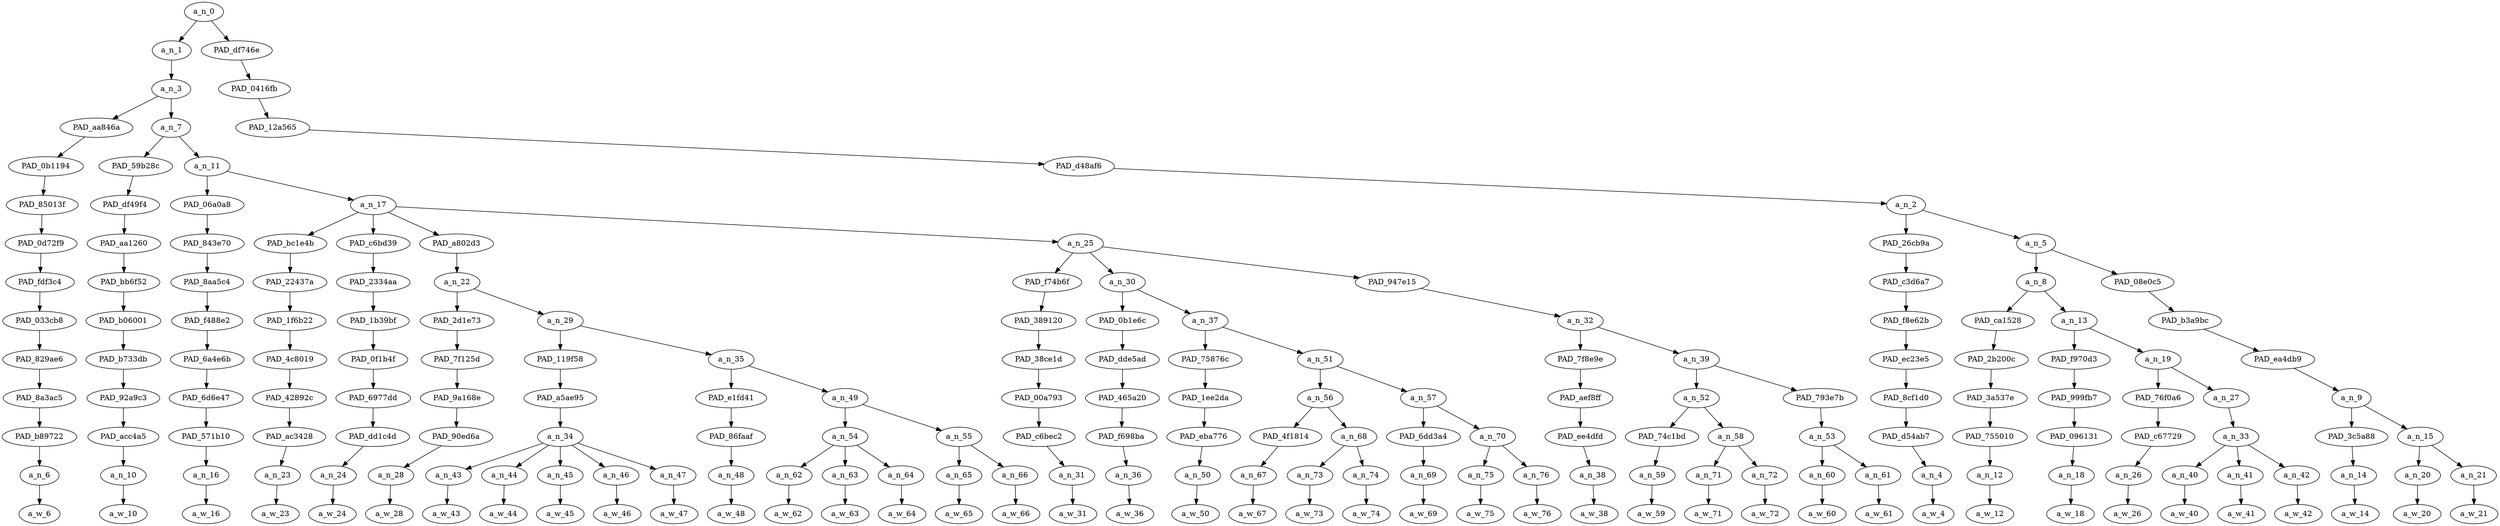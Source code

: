 strict digraph "" {
	a_n_0	[div_dir=-1,
		index=0,
		level=13,
		pos="18.411295572916668,13!",
		text_span="[0, 1, 2, 3, 4, 5, 6, 7, 8, 9, 10, 11, 12, 13, 14, 15, 16, 17, 18, 19, 20, 21, 22, 23, 24, 25, 26, 27, 28, 29, 30, 31, 32, 33, 34, \
35, 36, 37, 38, 39, 40, 41]",
		value=0.99999998];
	a_n_1	[div_dir=-1,
		index=0,
		level=12,
		pos="2.3850911458333335,12!",
		text_span="[0, 1, 2, 3, 4, 5, 6, 7, 8, 9, 10, 11, 12, 13, 14, 15, 16, 17, 18, 19, 20, 21, 22, 23, 24, 25, 26, 27, 28, 29, 30, 31]",
		value=0.77982036];
	a_n_0 -> a_n_1;
	PAD_df746e	[div_dir=-1,
		index=1,
		level=12,
		pos="34.4375,12!",
		text_span="[32, 33, 34, 35, 36, 37, 38, 39, 40, 41]",
		value=0.22005512];
	a_n_0 -> PAD_df746e;
	a_n_3	[div_dir=-1,
		index=0,
		level=11,
		pos="2.3850911458333335,11!",
		text_span="[0, 1, 2, 3, 4, 5, 6, 7, 8, 9, 10, 11, 12, 13, 14, 15, 16, 17, 18, 19, 20, 21, 22, 23, 24, 25, 26, 27, 28, 29, 30, 31]",
		value=0.77969618];
	a_n_1 -> a_n_3;
	PAD_aa846a	[div_dir=-1,
		index=0,
		level=10,
		pos="0.0,10!",
		text_span="[0]",
		value=0.03374643];
	a_n_3 -> PAD_aa846a;
	a_n_7	[div_dir=-1,
		index=1,
		level=10,
		pos="4.770182291666667,10!",
		text_span="[1, 2, 3, 4, 5, 6, 7, 8, 9, 10, 11, 12, 13, 14, 15, 16, 17, 18, 19, 20, 21, 22, 23, 24, 25, 26, 27, 28, 29, 30, 31]",
		value=0.74582557];
	a_n_3 -> a_n_7;
	PAD_0b1194	[div_dir=-1,
		index=0,
		level=9,
		pos="0.0,9!",
		text_span="[0]",
		value=0.03374643];
	PAD_aa846a -> PAD_0b1194;
	PAD_85013f	[div_dir=-1,
		index=0,
		level=8,
		pos="0.0,8!",
		text_span="[0]",
		value=0.03374643];
	PAD_0b1194 -> PAD_85013f;
	PAD_0d72f9	[div_dir=-1,
		index=0,
		level=7,
		pos="0.0,7!",
		text_span="[0]",
		value=0.03374643];
	PAD_85013f -> PAD_0d72f9;
	PAD_fdf3c4	[div_dir=-1,
		index=0,
		level=6,
		pos="0.0,6!",
		text_span="[0]",
		value=0.03374643];
	PAD_0d72f9 -> PAD_fdf3c4;
	PAD_033cb8	[div_dir=-1,
		index=0,
		level=5,
		pos="0.0,5!",
		text_span="[0]",
		value=0.03374643];
	PAD_fdf3c4 -> PAD_033cb8;
	PAD_829ae6	[div_dir=-1,
		index=0,
		level=4,
		pos="0.0,4!",
		text_span="[0]",
		value=0.03374643];
	PAD_033cb8 -> PAD_829ae6;
	PAD_8a3ac5	[div_dir=-1,
		index=0,
		level=3,
		pos="0.0,3!",
		text_span="[0]",
		value=0.03374643];
	PAD_829ae6 -> PAD_8a3ac5;
	PAD_b89722	[div_dir=-1,
		index=0,
		level=2,
		pos="0.0,2!",
		text_span="[0]",
		value=0.03374643];
	PAD_8a3ac5 -> PAD_b89722;
	a_n_6	[div_dir=-1,
		index=0,
		level=1,
		pos="0.0,1!",
		text_span="[0]",
		value=0.03374643];
	PAD_b89722 -> a_n_6;
	a_w_6	[div_dir=0,
		index=0,
		level=0,
		pos="0,0!",
		text_span="[0]",
		value=imagine];
	a_n_6 -> a_w_6;
	PAD_59b28c	[div_dir=-1,
		index=1,
		level=9,
		pos="1.0,9!",
		text_span="[1]",
		value=0.01897560];
	a_n_7 -> PAD_59b28c;
	a_n_11	[div_dir=-1,
		index=2,
		level=9,
		pos="8.540364583333334,9!",
		text_span="[2, 3, 4, 5, 6, 7, 8, 9, 10, 11, 12, 13, 14, 15, 16, 17, 18, 19, 20, 21, 22, 23, 24, 25, 26, 27, 28, 29, 30, 31]",
		value=0.72677261];
	a_n_7 -> a_n_11;
	PAD_df49f4	[div_dir=-1,
		index=1,
		level=8,
		pos="1.0,8!",
		text_span="[1]",
		value=0.01897560];
	PAD_59b28c -> PAD_df49f4;
	PAD_aa1260	[div_dir=-1,
		index=1,
		level=7,
		pos="1.0,7!",
		text_span="[1]",
		value=0.01897560];
	PAD_df49f4 -> PAD_aa1260;
	PAD_bb6f52	[div_dir=-1,
		index=1,
		level=6,
		pos="1.0,6!",
		text_span="[1]",
		value=0.01897560];
	PAD_aa1260 -> PAD_bb6f52;
	PAD_b06001	[div_dir=-1,
		index=1,
		level=5,
		pos="1.0,5!",
		text_span="[1]",
		value=0.01897560];
	PAD_bb6f52 -> PAD_b06001;
	PAD_b733db	[div_dir=-1,
		index=1,
		level=4,
		pos="1.0,4!",
		text_span="[1]",
		value=0.01897560];
	PAD_b06001 -> PAD_b733db;
	PAD_92a9c3	[div_dir=-1,
		index=1,
		level=3,
		pos="1.0,3!",
		text_span="[1]",
		value=0.01897560];
	PAD_b733db -> PAD_92a9c3;
	PAD_acc4a5	[div_dir=-1,
		index=1,
		level=2,
		pos="1.0,2!",
		text_span="[1]",
		value=0.01897560];
	PAD_92a9c3 -> PAD_acc4a5;
	a_n_10	[div_dir=-1,
		index=1,
		level=1,
		pos="1.0,1!",
		text_span="[1]",
		value=0.01897560];
	PAD_acc4a5 -> a_n_10;
	a_w_10	[div_dir=0,
		index=1,
		level=0,
		pos="1,0!",
		text_span="[1]",
		value=if];
	a_n_10 -> a_w_10;
	PAD_06a0a8	[div_dir=-1,
		index=2,
		level=8,
		pos="2.0,8!",
		text_span="[2]",
		value=0.01590196];
	a_n_11 -> PAD_06a0a8;
	a_n_17	[div_dir=-1,
		index=3,
		level=8,
		pos="15.080729166666668,8!",
		text_span="[3, 4, 5, 6, 7, 8, 9, 10, 11, 12, 13, 14, 15, 16, 17, 18, 19, 20, 21, 22, 23, 24, 25, 26, 27, 28, 29, 30, 31]",
		value=0.71080517];
	a_n_11 -> a_n_17;
	PAD_843e70	[div_dir=-1,
		index=2,
		level=7,
		pos="2.0,7!",
		text_span="[2]",
		value=0.01590196];
	PAD_06a0a8 -> PAD_843e70;
	PAD_8aa5c4	[div_dir=-1,
		index=2,
		level=6,
		pos="2.0,6!",
		text_span="[2]",
		value=0.01590196];
	PAD_843e70 -> PAD_8aa5c4;
	PAD_f488e2	[div_dir=-1,
		index=2,
		level=5,
		pos="2.0,5!",
		text_span="[2]",
		value=0.01590196];
	PAD_8aa5c4 -> PAD_f488e2;
	PAD_6a4e6b	[div_dir=-1,
		index=2,
		level=4,
		pos="2.0,4!",
		text_span="[2]",
		value=0.01590196];
	PAD_f488e2 -> PAD_6a4e6b;
	PAD_6d6e47	[div_dir=-1,
		index=2,
		level=3,
		pos="2.0,3!",
		text_span="[2]",
		value=0.01590196];
	PAD_6a4e6b -> PAD_6d6e47;
	PAD_571b10	[div_dir=-1,
		index=2,
		level=2,
		pos="2.0,2!",
		text_span="[2]",
		value=0.01590196];
	PAD_6d6e47 -> PAD_571b10;
	a_n_16	[div_dir=-1,
		index=2,
		level=1,
		pos="2.0,1!",
		text_span="[2]",
		value=0.01590196];
	PAD_571b10 -> a_n_16;
	a_w_16	[div_dir=0,
		index=2,
		level=0,
		pos="2,0!",
		text_span="[2]",
		value=someone];
	a_n_16 -> a_w_16;
	PAD_bc1e4b	[div_dir=1,
		index=4,
		level=7,
		pos="15.0,7!",
		text_span="[15]",
		value=0.01329777];
	a_n_17 -> PAD_bc1e4b;
	PAD_c6bd39	[div_dir=-1,
		index=5,
		level=7,
		pos="16.0,7!",
		text_span="[16]",
		value=0.02124568];
	a_n_17 -> PAD_c6bd39;
	PAD_a802d3	[div_dir=1,
		index=3,
		level=7,
		pos="5.65625,7!",
		text_span="[3, 4, 5, 6, 7, 8, 9, 10, 11, 12, 13, 14]",
		value=0.31808827];
	a_n_17 -> PAD_a802d3;
	a_n_25	[div_dir=-1,
		index=6,
		level=7,
		pos="23.666666666666668,7!",
		text_span="[17, 18, 19, 20, 21, 22, 23, 24, 25, 26, 27, 28, 29, 30, 31]",
		value=0.35811032];
	a_n_17 -> a_n_25;
	PAD_22437a	[div_dir=1,
		index=4,
		level=6,
		pos="15.0,6!",
		text_span="[15]",
		value=0.01329777];
	PAD_bc1e4b -> PAD_22437a;
	PAD_1f6b22	[div_dir=1,
		index=5,
		level=5,
		pos="15.0,5!",
		text_span="[15]",
		value=0.01329777];
	PAD_22437a -> PAD_1f6b22;
	PAD_4c8019	[div_dir=1,
		index=6,
		level=4,
		pos="15.0,4!",
		text_span="[15]",
		value=0.01329777];
	PAD_1f6b22 -> PAD_4c8019;
	PAD_42892c	[div_dir=1,
		index=7,
		level=3,
		pos="15.0,3!",
		text_span="[15]",
		value=0.01329777];
	PAD_4c8019 -> PAD_42892c;
	PAD_ac3428	[div_dir=1,
		index=8,
		level=2,
		pos="15.0,2!",
		text_span="[15]",
		value=0.01329777];
	PAD_42892c -> PAD_ac3428;
	a_n_23	[div_dir=1,
		index=15,
		level=1,
		pos="15.0,1!",
		text_span="[15]",
		value=0.01329777];
	PAD_ac3428 -> a_n_23;
	a_w_23	[div_dir=0,
		index=15,
		level=0,
		pos="15,0!",
		text_span="[15]",
		value=and];
	a_n_23 -> a_w_23;
	PAD_2334aa	[div_dir=-1,
		index=5,
		level=6,
		pos="16.0,6!",
		text_span="[16]",
		value=0.02124568];
	PAD_c6bd39 -> PAD_2334aa;
	PAD_1b39bf	[div_dir=-1,
		index=6,
		level=5,
		pos="16.0,5!",
		text_span="[16]",
		value=0.02124568];
	PAD_2334aa -> PAD_1b39bf;
	PAD_0f1b4f	[div_dir=-1,
		index=7,
		level=4,
		pos="16.0,4!",
		text_span="[16]",
		value=0.02124568];
	PAD_1b39bf -> PAD_0f1b4f;
	PAD_6977dd	[div_dir=-1,
		index=8,
		level=3,
		pos="16.0,3!",
		text_span="[16]",
		value=0.02124568];
	PAD_0f1b4f -> PAD_6977dd;
	PAD_dd1c4d	[div_dir=-1,
		index=9,
		level=2,
		pos="16.0,2!",
		text_span="[16]",
		value=0.02124568];
	PAD_6977dd -> PAD_dd1c4d;
	a_n_24	[div_dir=-1,
		index=16,
		level=1,
		pos="16.0,1!",
		text_span="[16]",
		value=0.02124568];
	PAD_dd1c4d -> a_n_24;
	a_w_24	[div_dir=0,
		index=16,
		level=0,
		pos="16,0!",
		text_span="[16]",
		value=casually];
	a_n_24 -> a_w_24;
	a_n_22	[div_dir=1,
		index=3,
		level=6,
		pos="5.65625,6!",
		text_span="[3, 4, 5, 6, 7, 8, 9, 10, 11, 12, 13, 14]",
		value=0.31808827];
	PAD_a802d3 -> a_n_22;
	PAD_2d1e73	[div_dir=1,
		index=3,
		level=5,
		pos="3.0,5!",
		text_span="[3]",
		value=0.01978282];
	a_n_22 -> PAD_2d1e73;
	a_n_29	[div_dir=-1,
		index=4,
		level=5,
		pos="8.3125,5!",
		text_span="[4, 5, 6, 7, 8, 9, 10, 11, 12, 13, 14]",
		value=0.29830143];
	a_n_22 -> a_n_29;
	PAD_7f125d	[div_dir=1,
		index=3,
		level=4,
		pos="3.0,4!",
		text_span="[3]",
		value=0.01978282];
	PAD_2d1e73 -> PAD_7f125d;
	PAD_9a168e	[div_dir=1,
		index=3,
		level=3,
		pos="3.0,3!",
		text_span="[3]",
		value=0.01978282];
	PAD_7f125d -> PAD_9a168e;
	PAD_90ed6a	[div_dir=1,
		index=3,
		level=2,
		pos="3.0,2!",
		text_span="[3]",
		value=0.01978282];
	PAD_9a168e -> PAD_90ed6a;
	a_n_28	[div_dir=1,
		index=3,
		level=1,
		pos="3.0,1!",
		text_span="[3]",
		value=0.01978282];
	PAD_90ed6a -> a_n_28;
	a_w_28	[div_dir=0,
		index=3,
		level=0,
		pos="3,0!",
		text_span="[3]",
		value=wrote];
	a_n_28 -> a_w_28;
	PAD_119f58	[div_dir=-1,
		index=4,
		level=4,
		pos="6.0,4!",
		text_span="[4, 5, 6, 7, 8]",
		value=0.12329996];
	a_n_29 -> PAD_119f58;
	a_n_35	[div_dir=1,
		index=5,
		level=4,
		pos="10.625,4!",
		text_span="[9, 10, 11, 12, 13, 14]",
		value=0.17499671];
	a_n_29 -> a_n_35;
	PAD_a5ae95	[div_dir=-1,
		index=4,
		level=3,
		pos="6.0,3!",
		text_span="[4, 5, 6, 7, 8]",
		value=0.12329996];
	PAD_119f58 -> PAD_a5ae95;
	a_n_34	[div_dir=-1,
		index=4,
		level=2,
		pos="6.0,2!",
		text_span="[4, 5, 6, 7, 8]",
		value=0.12329996];
	PAD_a5ae95 -> a_n_34;
	a_n_43	[div_dir=-1,
		index=4,
		level=1,
		pos="4.0,1!",
		text_span="[4]",
		value=0.01495189];
	a_n_34 -> a_n_43;
	a_n_44	[div_dir=1,
		index=5,
		level=1,
		pos="5.0,1!",
		text_span="[5]",
		value=0.02020325];
	a_n_34 -> a_n_44;
	a_n_45	[div_dir=1,
		index=6,
		level=1,
		pos="6.0,1!",
		text_span="[6]",
		value=0.02160742];
	a_n_34 -> a_n_45;
	a_n_46	[div_dir=1,
		index=7,
		level=1,
		pos="7.0,1!",
		text_span="[7]",
		value=0.04300439];
	a_n_34 -> a_n_46;
	a_n_47	[div_dir=-1,
		index=8,
		level=1,
		pos="8.0,1!",
		text_span="[8]",
		value=0.02347395];
	a_n_34 -> a_n_47;
	a_w_43	[div_dir=0,
		index=4,
		level=0,
		pos="4,0!",
		text_span="[4]",
		value=a];
	a_n_43 -> a_w_43;
	a_w_44	[div_dir=0,
		index=5,
		level=0,
		pos="5,0!",
		text_span="[5]",
		value="<number>"];
	a_n_44 -> a_w_44;
	a_w_45	[div_dir=0,
		index=6,
		level=0,
		pos="6,0!",
		text_span="[6]",
		value=page];
	a_n_45 -> a_w_45;
	a_w_46	[div_dir=0,
		index=7,
		level=0,
		pos="7,0!",
		text_span="[7]",
		value=racial];
	a_n_46 -> a_w_46;
	a_w_47	[div_dir=0,
		index=8,
		level=0,
		pos="8,0!",
		text_span="[8]",
		value=history];
	a_n_47 -> a_w_47;
	PAD_e1fd41	[div_dir=1,
		index=5,
		level=3,
		pos="9.0,3!",
		text_span="[9]",
		value=0.01698589];
	a_n_35 -> PAD_e1fd41;
	a_n_49	[div_dir=1,
		index=6,
		level=3,
		pos="12.25,3!",
		text_span="[10, 11, 12, 13, 14]",
		value=0.15796576];
	a_n_35 -> a_n_49;
	PAD_86faaf	[div_dir=1,
		index=5,
		level=2,
		pos="9.0,2!",
		text_span="[9]",
		value=0.01698589];
	PAD_e1fd41 -> PAD_86faaf;
	a_n_48	[div_dir=1,
		index=9,
		level=1,
		pos="9.0,1!",
		text_span="[9]",
		value=0.01698589];
	PAD_86faaf -> a_n_48;
	a_w_48	[div_dir=0,
		index=9,
		level=0,
		pos="9,0!",
		text_span="[9]",
		value=of];
	a_n_48 -> a_w_48;
	a_n_54	[div_dir=1,
		index=6,
		level=2,
		pos="11.0,2!",
		text_span="[10, 11, 12]",
		value=0.12143718];
	a_n_49 -> a_n_54;
	a_n_55	[div_dir=1,
		index=7,
		level=2,
		pos="13.5,2!",
		text_span="[13, 14]",
		value=0.03648087];
	a_n_49 -> a_n_55;
	a_n_62	[div_dir=-1,
		index=10,
		level=1,
		pos="10.0,1!",
		text_span="[10]",
		value=0.05919854];
	a_n_54 -> a_n_62;
	a_n_63	[div_dir=1,
		index=11,
		level=1,
		pos="11.0,1!",
		text_span="[11]",
		value=0.03162321];
	a_n_54 -> a_n_63;
	a_n_64	[div_dir=1,
		index=12,
		level=1,
		pos="12.0,1!",
		text_span="[12]",
		value=0.03058473];
	a_n_54 -> a_n_64;
	a_w_62	[div_dir=0,
		index=10,
		level=0,
		pos="10,0!",
		text_span="[10]",
		value=jews];
	a_n_62 -> a_w_62;
	a_w_63	[div_dir=0,
		index=11,
		level=0,
		pos="11,0!",
		text_span="[11]",
		value=white];
	a_n_63 -> a_w_63;
	a_w_64	[div_dir=0,
		index=12,
		level=0,
		pos="12,0!",
		text_span="[12]",
		value=interactions];
	a_n_64 -> a_w_64;
	a_n_65	[div_dir=1,
		index=13,
		level=1,
		pos="13.0,1!",
		text_span="[13]",
		value=0.01154311];
	a_n_55 -> a_n_65;
	a_n_66	[div_dir=1,
		index=14,
		level=1,
		pos="14.0,1!",
		text_span="[14]",
		value=0.02490027];
	a_n_55 -> a_n_66;
	a_w_65	[div_dir=0,
		index=13,
		level=0,
		pos="13,0!",
		text_span="[13]",
		value=in];
	a_n_65 -> a_w_65;
	a_w_66	[div_dir=0,
		index=14,
		level=0,
		pos="14,0!",
		text_span="[14]",
		value=europe];
	a_n_66 -> a_w_66;
	PAD_f74b6f	[div_dir=1,
		index=7,
		level=6,
		pos="25.0,6!",
		text_span="[25]",
		value=0.01304831];
	a_n_25 -> PAD_f74b6f;
	a_n_30	[div_dir=-1,
		index=6,
		level=6,
		pos="18.3125,6!",
		text_span="[17, 18, 19, 20, 21, 22, 23, 24]",
		value=0.22684534];
	a_n_25 -> a_n_30;
	PAD_947e15	[div_dir=-1,
		index=8,
		level=6,
		pos="27.6875,6!",
		text_span="[26, 27, 28, 29, 30, 31]",
		value=0.11815379];
	a_n_25 -> PAD_947e15;
	PAD_389120	[div_dir=1,
		index=9,
		level=5,
		pos="25.0,5!",
		text_span="[25]",
		value=0.01304831];
	PAD_f74b6f -> PAD_389120;
	PAD_38ce1d	[div_dir=1,
		index=11,
		level=4,
		pos="25.0,4!",
		text_span="[25]",
		value=0.01304831];
	PAD_389120 -> PAD_38ce1d;
	PAD_00a793	[div_dir=1,
		index=13,
		level=3,
		pos="25.0,3!",
		text_span="[25]",
		value=0.01304831];
	PAD_38ce1d -> PAD_00a793;
	PAD_c6bec2	[div_dir=1,
		index=16,
		level=2,
		pos="25.0,2!",
		text_span="[25]",
		value=0.01304831];
	PAD_00a793 -> PAD_c6bec2;
	a_n_31	[div_dir=1,
		index=25,
		level=1,
		pos="25.0,1!",
		text_span="[25]",
		value=0.01304831];
	PAD_c6bec2 -> a_n_31;
	a_w_31	[div_dir=0,
		index=25,
		level=0,
		pos="25,0!",
		text_span="[25]",
		value=and1];
	a_n_31 -> a_w_31;
	PAD_0b1e6c	[div_dir=1,
		index=7,
		level=5,
		pos="17.0,5!",
		text_span="[17]",
		value=0.01623844];
	a_n_30 -> PAD_0b1e6c;
	a_n_37	[div_dir=-1,
		index=8,
		level=5,
		pos="19.625,5!",
		text_span="[18, 19, 20, 21, 22, 23, 24]",
		value=0.21052352];
	a_n_30 -> a_n_37;
	PAD_dde5ad	[div_dir=1,
		index=8,
		level=4,
		pos="17.0,4!",
		text_span="[17]",
		value=0.01623844];
	PAD_0b1e6c -> PAD_dde5ad;
	PAD_465a20	[div_dir=1,
		index=9,
		level=3,
		pos="17.0,3!",
		text_span="[17]",
		value=0.01623844];
	PAD_dde5ad -> PAD_465a20;
	PAD_f698ba	[div_dir=1,
		index=10,
		level=2,
		pos="17.0,2!",
		text_span="[17]",
		value=0.01623844];
	PAD_465a20 -> PAD_f698ba;
	a_n_36	[div_dir=1,
		index=17,
		level=1,
		pos="17.0,1!",
		text_span="[17]",
		value=0.01623844];
	PAD_f698ba -> a_n_36;
	a_w_36	[div_dir=0,
		index=17,
		level=0,
		pos="17,0!",
		text_span="[17]",
		value=noticed];
	a_n_36 -> a_w_36;
	PAD_75876c	[div_dir=1,
		index=9,
		level=4,
		pos="18.0,4!",
		text_span="[18]",
		value=0.01093599];
	a_n_37 -> PAD_75876c;
	a_n_51	[div_dir=-1,
		index=10,
		level=4,
		pos="21.25,4!",
		text_span="[19, 20, 21, 22, 23, 24]",
		value=0.19948851];
	a_n_37 -> a_n_51;
	PAD_1ee2da	[div_dir=1,
		index=10,
		level=3,
		pos="18.0,3!",
		text_span="[18]",
		value=0.01093599];
	PAD_75876c -> PAD_1ee2da;
	PAD_eba776	[div_dir=1,
		index=11,
		level=2,
		pos="18.0,2!",
		text_span="[18]",
		value=0.01093599];
	PAD_1ee2da -> PAD_eba776;
	a_n_50	[div_dir=1,
		index=18,
		level=1,
		pos="18.0,1!",
		text_span="[18]",
		value=0.01093599];
	PAD_eba776 -> a_n_50;
	a_w_50	[div_dir=0,
		index=18,
		level=0,
		pos="18,0!",
		text_span="[18]",
		value=that];
	a_n_50 -> a_w_50;
	a_n_56	[div_dir=-1,
		index=11,
		level=3,
		pos="19.75,3!",
		text_span="[19, 20, 21]",
		value=0.12476838];
	a_n_51 -> a_n_56;
	a_n_57	[div_dir=1,
		index=12,
		level=3,
		pos="22.75,3!",
		text_span="[22, 23, 24]",
		value=0.07460222];
	a_n_51 -> a_n_57;
	PAD_4f1814	[div_dir=1,
		index=12,
		level=2,
		pos="19.0,2!",
		text_span="[19]",
		value=0.02389923];
	a_n_56 -> PAD_4f1814;
	a_n_68	[div_dir=-1,
		index=13,
		level=2,
		pos="20.5,2!",
		text_span="[20, 21]",
		value=0.10060775];
	a_n_56 -> a_n_68;
	a_n_67	[div_dir=1,
		index=19,
		level=1,
		pos="19.0,1!",
		text_span="[19]",
		value=0.02389923];
	PAD_4f1814 -> a_n_67;
	a_w_67	[div_dir=0,
		index=19,
		level=0,
		pos="19,0!",
		text_span="[19]",
		value=millions];
	a_n_67 -> a_w_67;
	a_n_73	[div_dir=1,
		index=20,
		level=1,
		pos="20.0,1!",
		text_span="[20]",
		value=0.01975568];
	a_n_68 -> a_n_73;
	a_n_74	[div_dir=-1,
		index=21,
		level=1,
		pos="21.0,1!",
		text_span="[21]",
		value=0.08045731];
	a_n_68 -> a_n_74;
	a_w_73	[div_dir=0,
		index=20,
		level=0,
		pos="20,0!",
		text_span="[20]",
		value=of1];
	a_n_73 -> a_w_73;
	a_w_74	[div_dir=0,
		index=21,
		level=0,
		pos="21,0!",
		text_span="[21]",
		value=jews1];
	a_n_74 -> a_w_74;
	PAD_6dd3a4	[div_dir=1,
		index=14,
		level=2,
		pos="22.0,2!",
		text_span="[22]",
		value=0.02162261];
	a_n_57 -> PAD_6dd3a4;
	a_n_70	[div_dir=1,
		index=15,
		level=2,
		pos="23.5,2!",
		text_span="[23, 24]",
		value=0.05288101];
	a_n_57 -> a_n_70;
	a_n_69	[div_dir=1,
		index=22,
		level=1,
		pos="22.0,1!",
		text_span="[22]",
		value=0.02162261];
	PAD_6dd3a4 -> a_n_69;
	a_w_69	[div_dir=0,
		index=22,
		level=0,
		pos="22,0!",
		text_span="[22]",
		value=had];
	a_n_69 -> a_w_69;
	a_n_75	[div_dir=1,
		index=23,
		level=1,
		pos="23.0,1!",
		text_span="[23]",
		value=0.01228533];
	a_n_70 -> a_n_75;
	a_n_76	[div_dir=1,
		index=24,
		level=1,
		pos="24.0,1!",
		text_span="[24]",
		value=0.04047500];
	a_n_70 -> a_n_76;
	a_w_75	[div_dir=0,
		index=23,
		level=0,
		pos="23,0!",
		text_span="[23]",
		value=been];
	a_n_75 -> a_w_75;
	a_w_76	[div_dir=0,
		index=24,
		level=0,
		pos="24,0!",
		text_span="[24]",
		value=baptized];
	a_n_76 -> a_w_76;
	a_n_32	[div_dir=-1,
		index=10,
		level=5,
		pos="27.6875,5!",
		text_span="[26, 27, 28, 29, 30, 31]",
		value=0.11815379];
	PAD_947e15 -> a_n_32;
	PAD_7f8e9e	[div_dir=1,
		index=12,
		level=4,
		pos="26.0,4!",
		text_span="[26]",
		value=0.01258154];
	a_n_32 -> PAD_7f8e9e;
	a_n_39	[div_dir=-1,
		index=13,
		level=4,
		pos="29.375,4!",
		text_span="[27, 28, 29, 30, 31]",
		value=0.10555352];
	a_n_32 -> a_n_39;
	PAD_aef8ff	[div_dir=1,
		index=14,
		level=3,
		pos="26.0,3!",
		text_span="[26]",
		value=0.01258154];
	PAD_7f8e9e -> PAD_aef8ff;
	PAD_ee4dfd	[div_dir=1,
		index=17,
		level=2,
		pos="26.0,2!",
		text_span="[26]",
		value=0.01258154];
	PAD_aef8ff -> PAD_ee4dfd;
	a_n_38	[div_dir=1,
		index=26,
		level=1,
		pos="26.0,1!",
		text_span="[26]",
		value=0.01258154];
	PAD_ee4dfd -> a_n_38;
	a_w_38	[div_dir=0,
		index=26,
		level=0,
		pos="26,0!",
		text_span="[26]",
		value=became];
	a_n_38 -> a_w_38;
	a_n_52	[div_dir=-1,
		index=15,
		level=3,
		pos="28.25,3!",
		text_span="[27, 28, 29]",
		value=0.06719995];
	a_n_39 -> a_n_52;
	PAD_793e7b	[div_dir=-1,
		index=16,
		level=3,
		pos="30.5,3!",
		text_span="[30, 31]",
		value=0.03833169];
	a_n_39 -> PAD_793e7b;
	PAD_74c1bd	[div_dir=1,
		index=19,
		level=2,
		pos="29.0,2!",
		text_span="[29]",
		value=0.02338627];
	a_n_52 -> PAD_74c1bd;
	a_n_58	[div_dir=-1,
		index=18,
		level=2,
		pos="27.5,2!",
		text_span="[27, 28]",
		value=0.04380088];
	a_n_52 -> a_n_58;
	a_n_59	[div_dir=1,
		index=29,
		level=1,
		pos="29.0,1!",
		text_span="[29]",
		value=0.02338627];
	PAD_74c1bd -> a_n_59;
	a_w_59	[div_dir=0,
		index=29,
		level=0,
		pos="29,0!",
		text_span="[29]",
		value=citizens];
	a_n_59 -> a_w_59;
	a_n_71	[div_dir=-1,
		index=27,
		level=1,
		pos="27.0,1!",
		text_span="[27]",
		value=0.02022507];
	a_n_58 -> a_n_71;
	a_n_72	[div_dir=-1,
		index=28,
		level=1,
		pos="28.0,1!",
		text_span="[28]",
		value=0.02355299];
	a_n_58 -> a_n_72;
	a_w_71	[div_dir=0,
		index=27,
		level=0,
		pos="27,0!",
		text_span="[27]",
		value=faithful];
	a_n_71 -> a_w_71;
	a_w_72	[div_dir=0,
		index=28,
		level=0,
		pos="28,0!",
		text_span="[28]",
		value=productive];
	a_n_72 -> a_w_72;
	a_n_53	[div_dir=-1,
		index=20,
		level=2,
		pos="30.5,2!",
		text_span="[30, 31]",
		value=0.03833169];
	PAD_793e7b -> a_n_53;
	a_n_60	[div_dir=-1,
		index=30,
		level=1,
		pos="30.0,1!",
		text_span="[30]",
		value=0.01326089];
	a_n_53 -> a_n_60;
	a_n_61	[div_dir=-1,
		index=31,
		level=1,
		pos="31.0,1!",
		text_span="[31]",
		value=0.02505188];
	a_n_53 -> a_n_61;
	a_w_60	[div_dir=0,
		index=30,
		level=0,
		pos="30,0!",
		text_span="[30]",
		value=that1];
	a_n_60 -> a_w_60;
	a_w_61	[div_dir=0,
		index=31,
		level=0,
		pos="31,0!",
		text_span="[31]",
		value=reversed];
	a_n_61 -> a_w_61;
	PAD_0416fb	[div_dir=-1,
		index=1,
		level=11,
		pos="34.4375,11!",
		text_span="[32, 33, 34, 35, 36, 37, 38, 39, 40, 41]",
		value=0.22005512];
	PAD_df746e -> PAD_0416fb;
	PAD_12a565	[div_dir=-1,
		index=2,
		level=10,
		pos="34.4375,10!",
		text_span="[32, 33, 34, 35, 36, 37, 38, 39, 40, 41]",
		value=0.22005512];
	PAD_0416fb -> PAD_12a565;
	PAD_d48af6	[div_dir=-1,
		index=3,
		level=9,
		pos="34.4375,9!",
		text_span="[32, 33, 34, 35, 36, 37, 38, 39, 40, 41]",
		value=0.22005512];
	PAD_12a565 -> PAD_d48af6;
	a_n_2	[div_dir=-1,
		index=4,
		level=8,
		pos="34.4375,8!",
		text_span="[32, 33, 34, 35, 36, 37, 38, 39, 40, 41]",
		value=0.22005512];
	PAD_d48af6 -> a_n_2;
	PAD_26cb9a	[div_dir=-1,
		index=7,
		level=7,
		pos="32.0,7!",
		text_span="[32]",
		value=0.01256891];
	a_n_2 -> PAD_26cb9a;
	a_n_5	[div_dir=-1,
		index=8,
		level=7,
		pos="36.875,7!",
		text_span="[33, 34, 35, 36, 37, 38, 39, 40, 41]",
		value=0.20744748];
	a_n_2 -> a_n_5;
	PAD_c3d6a7	[div_dir=-1,
		index=9,
		level=6,
		pos="32.0,6!",
		text_span="[32]",
		value=0.01256891];
	PAD_26cb9a -> PAD_c3d6a7;
	PAD_f8e62b	[div_dir=-1,
		index=11,
		level=5,
		pos="32.0,5!",
		text_span="[32]",
		value=0.01256891];
	PAD_c3d6a7 -> PAD_f8e62b;
	PAD_ec23e5	[div_dir=-1,
		index=14,
		level=4,
		pos="32.0,4!",
		text_span="[32]",
		value=0.01256891];
	PAD_f8e62b -> PAD_ec23e5;
	PAD_8cf1d0	[div_dir=-1,
		index=17,
		level=3,
		pos="32.0,3!",
		text_span="[32]",
		value=0.01256891];
	PAD_ec23e5 -> PAD_8cf1d0;
	PAD_d54ab7	[div_dir=-1,
		index=21,
		level=2,
		pos="32.0,2!",
		text_span="[32]",
		value=0.01256891];
	PAD_8cf1d0 -> PAD_d54ab7;
	a_n_4	[div_dir=-1,
		index=32,
		level=1,
		pos="32.0,1!",
		text_span="[32]",
		value=0.01256891];
	PAD_d54ab7 -> a_n_4;
	a_w_4	[div_dir=0,
		index=32,
		level=0,
		pos="32,0!",
		text_span="[32]",
		value=is];
	a_n_4 -> a_w_4;
	a_n_8	[div_dir=-1,
		index=10,
		level=6,
		pos="34.0,6!",
		text_span="[33, 34, 35, 36, 37, 38]",
		value=0.09844622];
	a_n_5 -> a_n_8;
	PAD_08e0c5	[div_dir=-1,
		index=11,
		level=6,
		pos="39.75,6!",
		text_span="[39, 40, 41]",
		value=0.10897400];
	a_n_5 -> PAD_08e0c5;
	PAD_ca1528	[div_dir=-1,
		index=12,
		level=5,
		pos="33.0,5!",
		text_span="[33]",
		value=0.01368115];
	a_n_8 -> PAD_ca1528;
	a_n_13	[div_dir=-1,
		index=13,
		level=5,
		pos="35.0,5!",
		text_span="[34, 35, 36, 37, 38]",
		value=0.08474490];
	a_n_8 -> a_n_13;
	PAD_2b200c	[div_dir=-1,
		index=15,
		level=4,
		pos="33.0,4!",
		text_span="[33]",
		value=0.01368115];
	PAD_ca1528 -> PAD_2b200c;
	PAD_3a537e	[div_dir=-1,
		index=18,
		level=3,
		pos="33.0,3!",
		text_span="[33]",
		value=0.01368115];
	PAD_2b200c -> PAD_3a537e;
	PAD_755010	[div_dir=-1,
		index=22,
		level=2,
		pos="33.0,2!",
		text_span="[33]",
		value=0.01368115];
	PAD_3a537e -> PAD_755010;
	a_n_12	[div_dir=-1,
		index=33,
		level=1,
		pos="33.0,1!",
		text_span="[33]",
		value=0.01368115];
	PAD_755010 -> a_n_12;
	a_w_12	[div_dir=0,
		index=33,
		level=0,
		pos="33,0!",
		text_span="[33]",
		value=what];
	a_n_12 -> a_w_12;
	PAD_f970d3	[div_dir=-1,
		index=16,
		level=4,
		pos="34.0,4!",
		text_span="[34]",
		value=0.01550485];
	a_n_13 -> PAD_f970d3;
	a_n_19	[div_dir=1,
		index=17,
		level=4,
		pos="36.0,4!",
		text_span="[35, 36, 37, 38]",
		value=0.06923738];
	a_n_13 -> a_n_19;
	PAD_999fb7	[div_dir=-1,
		index=19,
		level=3,
		pos="34.0,3!",
		text_span="[34]",
		value=0.01550485];
	PAD_f970d3 -> PAD_999fb7;
	PAD_096131	[div_dir=-1,
		index=23,
		level=2,
		pos="34.0,2!",
		text_span="[34]",
		value=0.01550485];
	PAD_999fb7 -> PAD_096131;
	a_n_18	[div_dir=-1,
		index=34,
		level=1,
		pos="34.0,1!",
		text_span="[34]",
		value=0.01550485];
	PAD_096131 -> a_n_18;
	a_w_18	[div_dir=0,
		index=34,
		level=0,
		pos="34,0!",
		text_span="[34]",
		value=i];
	a_n_18 -> a_w_18;
	PAD_76f0a6	[div_dir=-1,
		index=20,
		level=3,
		pos="35.0,3!",
		text_span="[35]",
		value=0.01504343];
	a_n_19 -> PAD_76f0a6;
	a_n_27	[div_dir=1,
		index=21,
		level=3,
		pos="37.0,3!",
		text_span="[36, 37, 38]",
		value=0.05417695];
	a_n_19 -> a_n_27;
	PAD_c67729	[div_dir=-1,
		index=24,
		level=2,
		pos="35.0,2!",
		text_span="[35]",
		value=0.01504343];
	PAD_76f0a6 -> PAD_c67729;
	a_n_26	[div_dir=-1,
		index=35,
		level=1,
		pos="35.0,1!",
		text_span="[35]",
		value=0.01504343];
	PAD_c67729 -> a_n_26;
	a_w_26	[div_dir=0,
		index=35,
		level=0,
		pos="35,0!",
		text_span="[35]",
		value=hold];
	a_n_26 -> a_w_26;
	a_n_33	[div_dir=1,
		index=25,
		level=2,
		pos="37.0,2!",
		text_span="[36, 37, 38]",
		value=0.05412329];
	a_n_27 -> a_n_33;
	a_n_40	[div_dir=1,
		index=36,
		level=1,
		pos="36.0,1!",
		text_span="[36]",
		value=0.01669305];
	a_n_33 -> a_n_40;
	a_n_41	[div_dir=1,
		index=37,
		level=1,
		pos="37.0,1!",
		text_span="[37]",
		value=0.01895099];
	a_n_33 -> a_n_41;
	a_n_42	[div_dir=1,
		index=38,
		level=1,
		pos="38.0,1!",
		text_span="[38]",
		value=0.01842558];
	a_n_33 -> a_n_42;
	a_w_40	[div_dir=0,
		index=36,
		level=0,
		pos="36,0!",
		text_span="[36]",
		value=e];
	a_n_40 -> a_w_40;
	a_w_41	[div_dir=0,
		index=37,
		level=0,
		pos="37,0!",
		text_span="[37]",
		value=michael];
	a_n_41 -> a_w_41;
	a_w_42	[div_dir=0,
		index=38,
		level=0,
		pos="38,0!",
		text_span="[38]",
		value=jones];
	a_n_42 -> a_w_42;
	PAD_b3a9bc	[div_dir=-1,
		index=14,
		level=5,
		pos="39.75,5!",
		text_span="[39, 40, 41]",
		value=0.10897400];
	PAD_08e0c5 -> PAD_b3a9bc;
	PAD_ea4db9	[div_dir=-1,
		index=18,
		level=4,
		pos="39.75,4!",
		text_span="[39, 40, 41]",
		value=0.10897400];
	PAD_b3a9bc -> PAD_ea4db9;
	a_n_9	[div_dir=-1,
		index=22,
		level=3,
		pos="39.75,3!",
		text_span="[39, 40, 41]",
		value=0.10897400];
	PAD_ea4db9 -> a_n_9;
	PAD_3c5a88	[div_dir=-1,
		index=26,
		level=2,
		pos="39.0,2!",
		text_span="[39]",
		value=0.01618431];
	a_n_9 -> PAD_3c5a88;
	a_n_15	[div_dir=-1,
		index=27,
		level=2,
		pos="40.5,2!",
		text_span="[40, 41]",
		value=0.09277129];
	a_n_9 -> a_n_15;
	a_n_14	[div_dir=-1,
		index=39,
		level=1,
		pos="39.0,1!",
		text_span="[39]",
		value=0.01618431];
	PAD_3c5a88 -> a_n_14;
	a_w_14	[div_dir=0,
		index=39,
		level=0,
		pos="39,0!",
		text_span="[39]",
		value=has];
	a_n_14 -> a_w_14;
	a_n_20	[div_dir=-1,
		index=40,
		level=1,
		pos="40.0,1!",
		text_span="[40]",
		value=0.01459002];
	a_n_15 -> a_n_20;
	a_n_21	[div_dir=-1,
		index=41,
		level=1,
		pos="41.0,1!",
		text_span="[41]",
		value=0.07816141];
	a_n_15 -> a_n_21;
	a_w_20	[div_dir=0,
		index=40,
		level=0,
		pos="40,0!",
		text_span="[40]",
		value=done];
	a_n_20 -> a_w_20;
	a_w_21	[div_dir=0,
		index=41,
		level=0,
		pos="41,0!",
		text_span="[41]",
		value=teamwhite];
	a_n_21 -> a_w_21;
}
